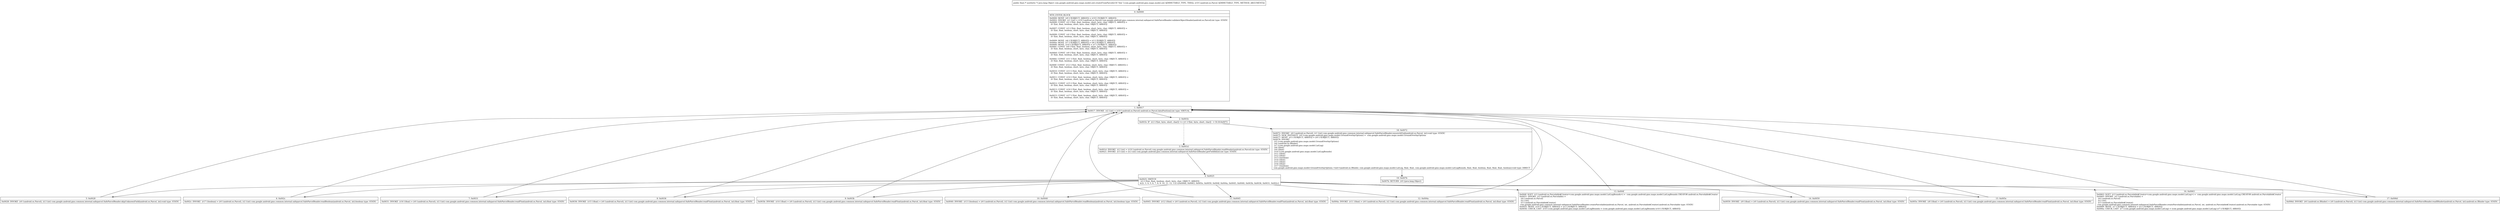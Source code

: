 digraph "CFG forcom.google.android.gms.maps.model.zzd.createFromParcel(Landroid\/os\/Parcel;)Ljava\/lang\/Object;" {
Node_0 [shape=record,label="{0\:\ 0x0000|MTH_ENTER_BLOCK\l|0x0000: MOVE  (r0 I:?[OBJECT, ARRAY]) = (r19 I:?[OBJECT, ARRAY]) \l0x0002: INVOKE  (r1 I:int) = (r19 I:android.os.Parcel) com.google.android.gms.common.internal.safeparcel.SafeParcelReader.validateObjectHeader(android.os.Parcel):int type: STATIC \l0x0006: CONST  (r2 I:?[int, float, boolean, short, byte, char, OBJECT, ARRAY]) = \l  (0 ?[int, float, boolean, short, byte, char, OBJECT, ARRAY])\l \l0x0007: CONST  (r3 I:?[int, float, boolean, short, byte, char, OBJECT, ARRAY]) = \l  (0 ?[int, float, boolean, short, byte, char, OBJECT, ARRAY])\l \l0x0008: CONST  (r4 I:?[int, float, boolean, short, byte, char, OBJECT, ARRAY]) = \l  (0 ?[int, float, boolean, short, byte, char, OBJECT, ARRAY])\l \l0x0009: MOVE  (r6 I:?[OBJECT, ARRAY]) = (r3 I:?[OBJECT, ARRAY]) \l0x000a: MOVE  (r7 I:?[OBJECT, ARRAY]) = (r6 I:?[OBJECT, ARRAY]) \l0x000b: MOVE  (r10 I:?[OBJECT, ARRAY]) = (r7 I:?[OBJECT, ARRAY]) \l0x000c: CONST  (r8 I:?[int, float, boolean, short, byte, char, OBJECT, ARRAY]) = \l  (0 ?[int, float, boolean, short, byte, char, OBJECT, ARRAY])\l \l0x000d: CONST  (r9 I:?[int, float, boolean, short, byte, char, OBJECT, ARRAY]) = \l  (0 ?[int, float, boolean, short, byte, char, OBJECT, ARRAY])\l \l0x000e: CONST  (r11 I:?[int, float, boolean, short, byte, char, OBJECT, ARRAY]) = \l  (0 ?[int, float, boolean, short, byte, char, OBJECT, ARRAY])\l \l0x000f: CONST  (r12 I:?[int, float, boolean, short, byte, char, OBJECT, ARRAY]) = \l  (0 ?[int, float, boolean, short, byte, char, OBJECT, ARRAY])\l \l0x0010: CONST  (r13 I:?[int, float, boolean, short, byte, char, OBJECT, ARRAY]) = \l  (0 ?[int, float, boolean, short, byte, char, OBJECT, ARRAY])\l \l0x0011: CONST  (r14 I:?[int, float, boolean, short, byte, char, OBJECT, ARRAY]) = \l  (0 ?[int, float, boolean, short, byte, char, OBJECT, ARRAY])\l \l0x0012: CONST  (r15 I:?[int, float, boolean, short, byte, char, OBJECT, ARRAY]) = \l  (0 ?[int, float, boolean, short, byte, char, OBJECT, ARRAY])\l \l0x0013: CONST  (r16 I:?[int, float, boolean, short, byte, char, OBJECT, ARRAY]) = \l  (0 ?[int, float, boolean, short, byte, char, OBJECT, ARRAY])\l \l0x0015: CONST  (r17 I:?[int, float, boolean, short, byte, char, OBJECT, ARRAY]) = \l  (0 ?[int, float, boolean, short, byte, char, OBJECT, ARRAY])\l \l}"];
Node_1 [shape=record,label="{1\:\ 0x0017|0x0017: INVOKE  (r2 I:int) = (r19 I:android.os.Parcel) android.os.Parcel.dataPosition():int type: VIRTUAL \l}"];
Node_2 [shape=record,label="{2\:\ 0x001b|0x001b: IF  (r2 I:?[int, byte, short, char]) \>= (r1 I:?[int, byte, short, char])  \-\> B:18:0x0072 \l}"];
Node_3 [shape=record,label="{3\:\ 0x001d|0x001d: INVOKE  (r2 I:int) = (r19 I:android.os.Parcel) com.google.android.gms.common.internal.safeparcel.SafeParcelReader.readHeader(android.os.Parcel):int type: STATIC \l0x0021: INVOKE  (r3 I:int) = (r2 I:int) com.google.android.gms.common.internal.safeparcel.SafeParcelReader.getFieldId(int):int type: STATIC \l}"];
Node_4 [shape=record,label="{4\:\ 0x0025|0x0025: SWITCH  \l  (r3 I:?[int, float, boolean, short, byte, char, OBJECT, ARRAY])\l k:[2, 3, 4, 5, 6, 7, 8, 9, 10, 11, 12, 13] t:[0x006d, 0x0063, 0x005e, 0x0059, 0x004f, 0x004a, 0x0045, 0x0040, 0x003b, 0x0036, 0x0031, 0x002c] \l}"];
Node_5 [shape=record,label="{5\:\ 0x0028|0x0028: INVOKE  (r0 I:android.os.Parcel), (r2 I:int) com.google.android.gms.common.internal.safeparcel.SafeParcelReader.skipUnknownField(android.os.Parcel, int):void type: STATIC \l}"];
Node_6 [shape=record,label="{6\:\ 0x002c|0x002c: INVOKE  (r17 I:boolean) = (r0 I:android.os.Parcel), (r2 I:int) com.google.android.gms.common.internal.safeparcel.SafeParcelReader.readBoolean(android.os.Parcel, int):boolean type: STATIC \l}"];
Node_7 [shape=record,label="{7\:\ 0x0031|0x0031: INVOKE  (r16 I:float) = (r0 I:android.os.Parcel), (r2 I:int) com.google.android.gms.common.internal.safeparcel.SafeParcelReader.readFloat(android.os.Parcel, int):float type: STATIC \l}"];
Node_8 [shape=record,label="{8\:\ 0x0036|0x0036: INVOKE  (r15 I:float) = (r0 I:android.os.Parcel), (r2 I:int) com.google.android.gms.common.internal.safeparcel.SafeParcelReader.readFloat(android.os.Parcel, int):float type: STATIC \l}"];
Node_9 [shape=record,label="{9\:\ 0x003b|0x003b: INVOKE  (r14 I:float) = (r0 I:android.os.Parcel), (r2 I:int) com.google.android.gms.common.internal.safeparcel.SafeParcelReader.readFloat(android.os.Parcel, int):float type: STATIC \l}"];
Node_10 [shape=record,label="{10\:\ 0x0040|0x0040: INVOKE  (r13 I:boolean) = (r0 I:android.os.Parcel), (r2 I:int) com.google.android.gms.common.internal.safeparcel.SafeParcelReader.readBoolean(android.os.Parcel, int):boolean type: STATIC \l}"];
Node_11 [shape=record,label="{11\:\ 0x0045|0x0045: INVOKE  (r12 I:float) = (r0 I:android.os.Parcel), (r2 I:int) com.google.android.gms.common.internal.safeparcel.SafeParcelReader.readFloat(android.os.Parcel, int):float type: STATIC \l}"];
Node_12 [shape=record,label="{12\:\ 0x004a|0x004a: INVOKE  (r11 I:float) = (r0 I:android.os.Parcel), (r2 I:int) com.google.android.gms.common.internal.safeparcel.SafeParcelReader.readFloat(android.os.Parcel, int):float type: STATIC \l}"];
Node_13 [shape=record,label="{13\:\ 0x004f|0x004f: SGET  (r3 I:android.os.Parcelable$Creator\<com.google.android.gms.maps.model.LatLngBounds\>) =  com.google.android.gms.maps.model.LatLngBounds.CREATOR android.os.Parcelable$Creator \l0x0051: INVOKE  (r2 I:android.os.Parcelable) = \l  (r0 I:android.os.Parcel)\l  (r2 I:int)\l  (r3 I:android.os.Parcelable$Creator)\l com.google.android.gms.common.internal.safeparcel.SafeParcelReader.createParcelable(android.os.Parcel, int, android.os.Parcelable$Creator):android.os.Parcelable type: STATIC \l0x0055: MOVE  (r10 I:?[OBJECT, ARRAY]) = (r2 I:?[OBJECT, ARRAY]) \l0x0056: CHECK_CAST  (r10 I:com.google.android.gms.maps.model.LatLngBounds) = (com.google.android.gms.maps.model.LatLngBounds) (r10 I:?[OBJECT, ARRAY]) \l}"];
Node_14 [shape=record,label="{14\:\ 0x0059|0x0059: INVOKE  (r9 I:float) = (r0 I:android.os.Parcel), (r2 I:int) com.google.android.gms.common.internal.safeparcel.SafeParcelReader.readFloat(android.os.Parcel, int):float type: STATIC \l}"];
Node_15 [shape=record,label="{15\:\ 0x005e|0x005e: INVOKE  (r8 I:float) = (r0 I:android.os.Parcel), (r2 I:int) com.google.android.gms.common.internal.safeparcel.SafeParcelReader.readFloat(android.os.Parcel, int):float type: STATIC \l}"];
Node_16 [shape=record,label="{16\:\ 0x0063|0x0063: SGET  (r3 I:android.os.Parcelable$Creator\<com.google.android.gms.maps.model.LatLng\>) =  com.google.android.gms.maps.model.LatLng.CREATOR android.os.Parcelable$Creator \l0x0065: INVOKE  (r2 I:android.os.Parcelable) = \l  (r0 I:android.os.Parcel)\l  (r2 I:int)\l  (r3 I:android.os.Parcelable$Creator)\l com.google.android.gms.common.internal.safeparcel.SafeParcelReader.createParcelable(android.os.Parcel, int, android.os.Parcelable$Creator):android.os.Parcelable type: STATIC \l0x0069: MOVE  (r7 I:?[OBJECT, ARRAY]) = (r2 I:?[OBJECT, ARRAY]) \l0x006a: CHECK_CAST  (r7 I:com.google.android.gms.maps.model.LatLng) = (com.google.android.gms.maps.model.LatLng) (r7 I:?[OBJECT, ARRAY]) \l}"];
Node_17 [shape=record,label="{17\:\ 0x006d|0x006d: INVOKE  (r6 I:android.os.IBinder) = (r0 I:android.os.Parcel), (r2 I:int) com.google.android.gms.common.internal.safeparcel.SafeParcelReader.readIBinder(android.os.Parcel, int):android.os.IBinder type: STATIC \l}"];
Node_18 [shape=record,label="{18\:\ 0x0072|0x0072: INVOKE  (r0 I:android.os.Parcel), (r1 I:int) com.google.android.gms.common.internal.safeparcel.SafeParcelReader.ensureAtEnd(android.os.Parcel, int):void type: STATIC \l0x0075: NEW_INSTANCE  (r0 I:com.google.android.gms.maps.model.GroundOverlayOptions) =  com.google.android.gms.maps.model.GroundOverlayOptions \l0x0077: MOVE  (r5 I:?[OBJECT, ARRAY]) = (r0 I:?[OBJECT, ARRAY]) \l0x0078: INVOKE  \l  (r5 I:com.google.android.gms.maps.model.GroundOverlayOptions)\l  (r6 I:android.os.IBinder)\l  (r7 I:com.google.android.gms.maps.model.LatLng)\l  (r8 I:float)\l  (r9 I:float)\l  (r10 I:com.google.android.gms.maps.model.LatLngBounds)\l  (r11 I:float)\l  (r12 I:float)\l  (r13 I:boolean)\l  (r14 I:float)\l  (r15 I:float)\l  (r16 I:float)\l  (r17 I:boolean)\l com.google.android.gms.maps.model.GroundOverlayOptions.\<init\>(android.os.IBinder, com.google.android.gms.maps.model.LatLng, float, float, com.google.android.gms.maps.model.LatLngBounds, float, float, boolean, float, float, float, boolean):void type: DIRECT \l}"];
Node_19 [shape=record,label="{19\:\ 0x007b|0x007b: RETURN  (r0 I:java.lang.Object) \l}"];
MethodNode[shape=record,label="{public final \/* synthetic *\/ java.lang.Object com.google.android.gms.maps.model.zzd.createFromParcel((r18 'this' I:com.google.android.gms.maps.model.zzd A[IMMUTABLE_TYPE, THIS]), (r19 I:android.os.Parcel A[IMMUTABLE_TYPE, METHOD_ARGUMENT])) }"];
MethodNode -> Node_0;
Node_0 -> Node_1;
Node_1 -> Node_2;
Node_2 -> Node_3[style=dashed];
Node_2 -> Node_18;
Node_3 -> Node_4;
Node_4 -> Node_5;
Node_4 -> Node_6;
Node_4 -> Node_7;
Node_4 -> Node_8;
Node_4 -> Node_9;
Node_4 -> Node_10;
Node_4 -> Node_11;
Node_4 -> Node_12;
Node_4 -> Node_13;
Node_4 -> Node_14;
Node_4 -> Node_15;
Node_4 -> Node_16;
Node_4 -> Node_17;
Node_5 -> Node_1;
Node_6 -> Node_1;
Node_7 -> Node_1;
Node_8 -> Node_1;
Node_9 -> Node_1;
Node_10 -> Node_1;
Node_11 -> Node_1;
Node_12 -> Node_1;
Node_13 -> Node_1;
Node_14 -> Node_1;
Node_15 -> Node_1;
Node_16 -> Node_1;
Node_17 -> Node_1;
Node_18 -> Node_19;
}

